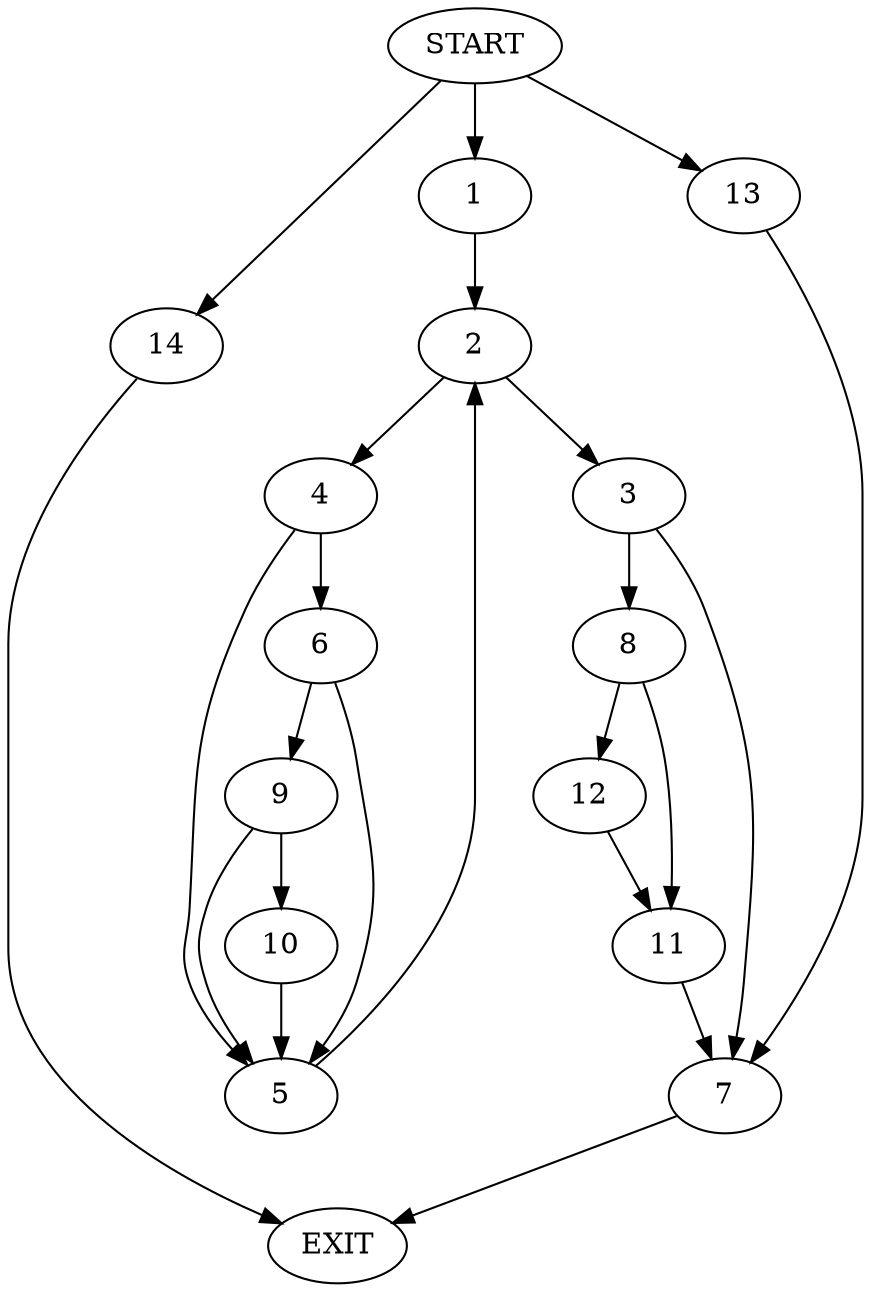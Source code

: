 digraph {
0 [label="START"]
15 [label="EXIT"]
0 -> 1
1 -> 2
2 -> 3
2 -> 4
4 -> 5
4 -> 6
3 -> 7
3 -> 8
6 -> 9
6 -> 5
5 -> 2
9 -> 5
9 -> 10
10 -> 5
7 -> 15
8 -> 11
8 -> 12
11 -> 7
12 -> 11
0 -> 13
13 -> 7
0 -> 14
14 -> 15
}
